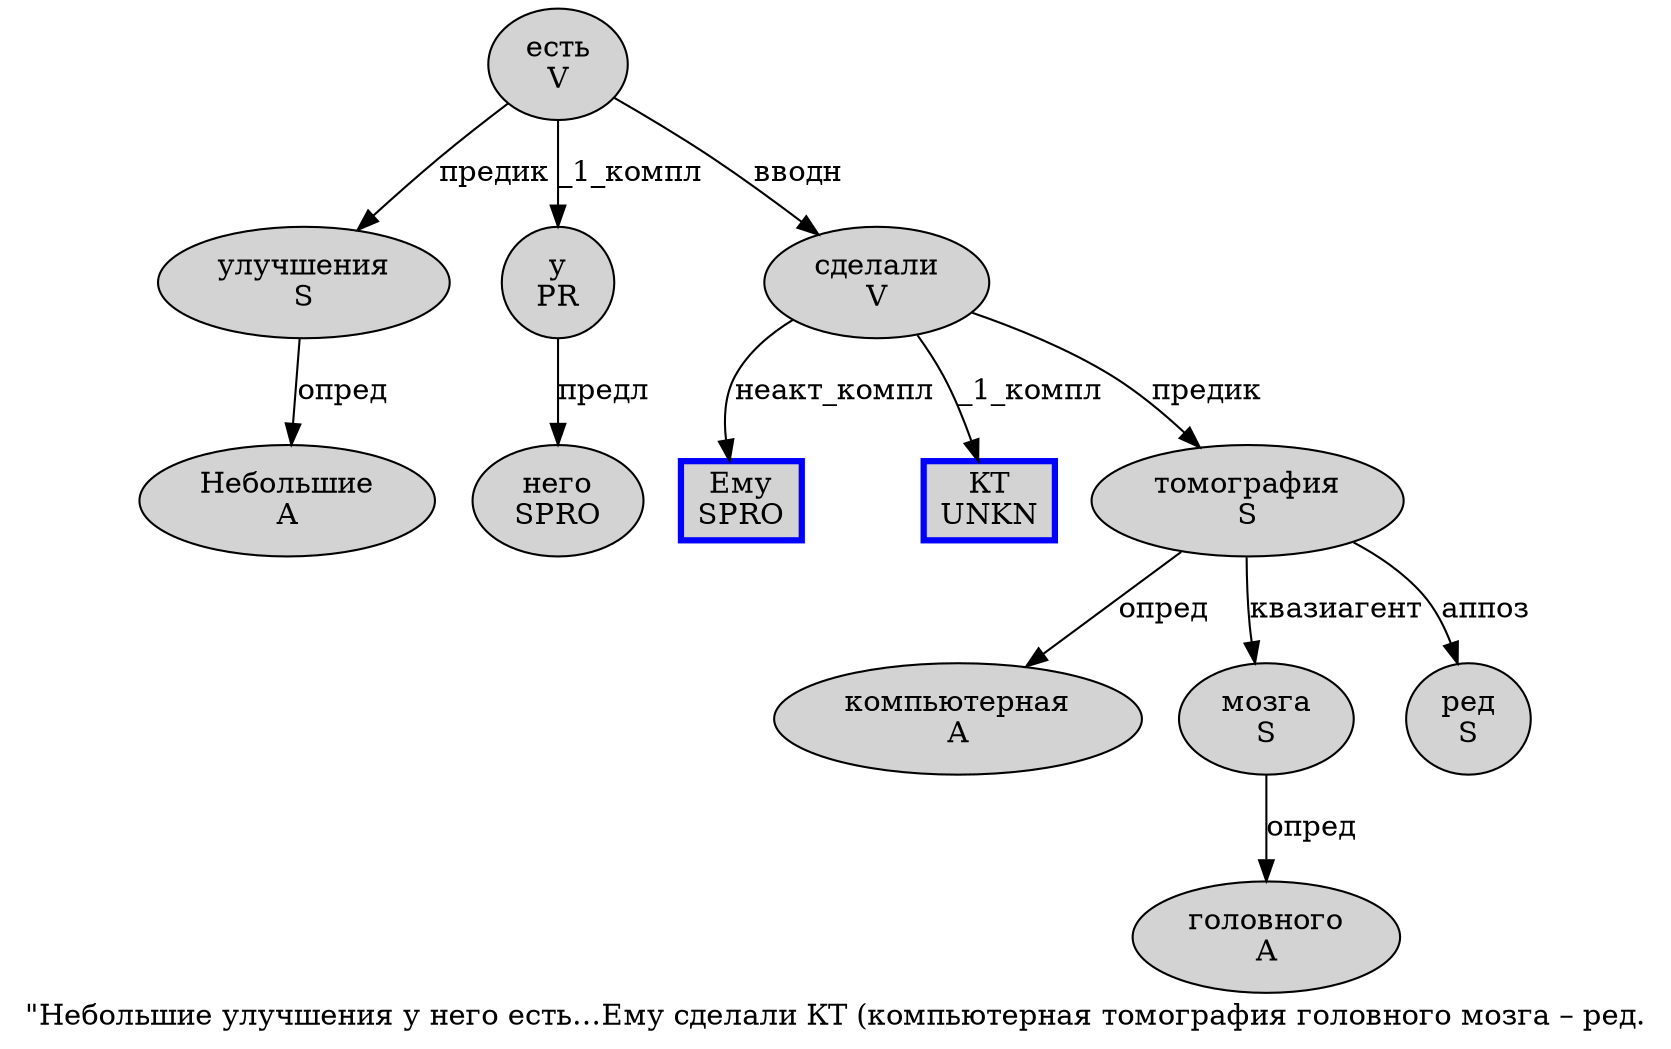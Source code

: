 digraph SENTENCE_184 {
	graph [label="\"Небольшие улучшения у него есть…Ему сделали КТ (компьютерная томография головного мозга – ред."]
	node [style=filled]
		1 [label="Небольшие
A" color="" fillcolor=lightgray penwidth=1 shape=ellipse]
		2 [label="улучшения
S" color="" fillcolor=lightgray penwidth=1 shape=ellipse]
		3 [label="у
PR" color="" fillcolor=lightgray penwidth=1 shape=ellipse]
		4 [label="него
SPRO" color="" fillcolor=lightgray penwidth=1 shape=ellipse]
		5 [label="есть
V" color="" fillcolor=lightgray penwidth=1 shape=ellipse]
		7 [label="Ему
SPRO" color=blue fillcolor=lightgray penwidth=3 shape=box]
		8 [label="сделали
V" color="" fillcolor=lightgray penwidth=1 shape=ellipse]
		9 [label="КТ
UNKN" color=blue fillcolor=lightgray penwidth=3 shape=box]
		11 [label="компьютерная
A" color="" fillcolor=lightgray penwidth=1 shape=ellipse]
		12 [label="томография
S" color="" fillcolor=lightgray penwidth=1 shape=ellipse]
		13 [label="головного
A" color="" fillcolor=lightgray penwidth=1 shape=ellipse]
		14 [label="мозга
S" color="" fillcolor=lightgray penwidth=1 shape=ellipse]
		16 [label="ред
S" color="" fillcolor=lightgray penwidth=1 shape=ellipse]
			12 -> 11 [label="опред"]
			12 -> 14 [label="квазиагент"]
			12 -> 16 [label="аппоз"]
			8 -> 7 [label="неакт_компл"]
			8 -> 9 [label="_1_компл"]
			8 -> 12 [label="предик"]
			2 -> 1 [label="опред"]
			14 -> 13 [label="опред"]
			3 -> 4 [label="предл"]
			5 -> 2 [label="предик"]
			5 -> 3 [label="_1_компл"]
			5 -> 8 [label="вводн"]
}